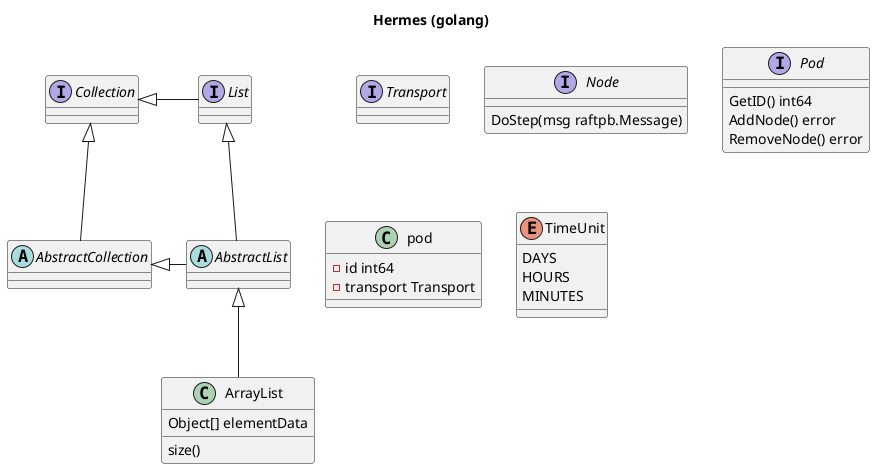 @startuml
title Hermes (golang)

interface Transport{

}

interface Node{
    DoStep(msg raftpb.Message)
}

interface Pod{
    GetID() int64
    AddNode() error
    RemoveNode() error

}

class pod{
    - id int64
    - transport Transport

}


abstract class AbstractList
abstract AbstractCollection
interface List
interface Collection

List <|-- AbstractList
Collection <|-- AbstractCollection

Collection <|- List
AbstractCollection <|- AbstractList
AbstractList <|-- ArrayList

class ArrayList {
Object[] elementData
size()
}

enum TimeUnit {
DAYS
HOURS
MINUTES
}

@enduml